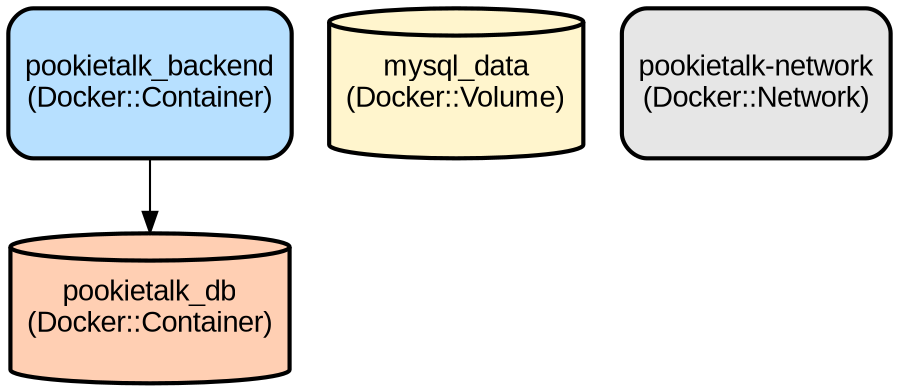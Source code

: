 digraph INFRA {
  node [ color = "black", fillcolor = "#E6E6E6", height =1, style = "filled,bold,rounded", fontname = "Arial" ];
  "pookietalk_db" [ label = "pookietalk_db
(Docker::Container)", shape =cylinder, fillcolor = "#FFCFB3" ];
  "pookietalk_backend" [ label = "pookietalk_backend
(Docker::Container)", shape =rectangle, fillcolor = "#B7E0FF" ];
  "mysql_data" [ label = "mysql_data
(Docker::Volume)", shape =cylinder, fillcolor = "#FFF5CD" ];
  "pookietalk-network" [ label = "pookietalk-network
(Docker::Network)", shape =rectangle ];
  "pookietalk_backend" -> "pookietalk_db";
}
